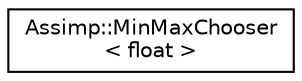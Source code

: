 digraph "Graphical Class Hierarchy"
{
  edge [fontname="Helvetica",fontsize="10",labelfontname="Helvetica",labelfontsize="10"];
  node [fontname="Helvetica",fontsize="10",shape=record];
  rankdir="LR";
  Node1 [label="Assimp::MinMaxChooser\l\< float \>",height=0.2,width=0.4,color="black", fillcolor="white", style="filled",URL="$struct_assimp_1_1_min_max_chooser_3_01float_01_4.html"];
}
